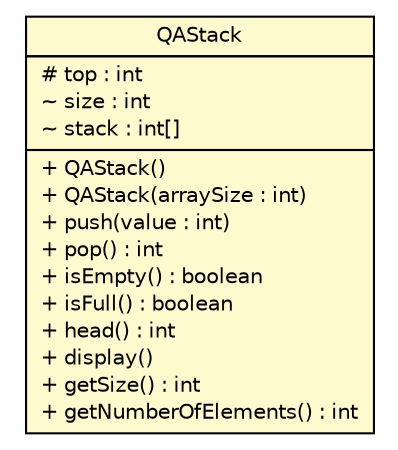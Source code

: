 #!/usr/local/bin/dot
#
# Class diagram 
# Generated by UMLGraph version 5.1 (http://www.umlgraph.org/)
#

digraph G {
	edge [fontname="Helvetica",fontsize=10,labelfontname="Helvetica",labelfontsize=10];
	node [fontname="Helvetica",fontsize=10,shape=plaintext];
	nodesep=0.25;
	ranksep=0.5;
	rankdir=LR;
	// QAStack
	c55 [label=<<table title="QAStack" border="0" cellborder="1" cellspacing="0" cellpadding="2" port="p" bgcolor="lemonChiffon" href="./QAStack.html">
		<tr><td><table border="0" cellspacing="0" cellpadding="1">
<tr><td align="center" balign="center"> QAStack </td></tr>
		</table></td></tr>
		<tr><td><table border="0" cellspacing="0" cellpadding="1">
<tr><td align="left" balign="left"> # top : int </td></tr>
<tr><td align="left" balign="left"> ~ size : int </td></tr>
<tr><td align="left" balign="left"> ~ stack : int[] </td></tr>
		</table></td></tr>
		<tr><td><table border="0" cellspacing="0" cellpadding="1">
<tr><td align="left" balign="left"> + QAStack() </td></tr>
<tr><td align="left" balign="left"> + QAStack(arraySize : int) </td></tr>
<tr><td align="left" balign="left"> + push(value : int) </td></tr>
<tr><td align="left" balign="left"> + pop() : int </td></tr>
<tr><td align="left" balign="left"> + isEmpty() : boolean </td></tr>
<tr><td align="left" balign="left"> + isFull() : boolean </td></tr>
<tr><td align="left" balign="left"> + head() : int </td></tr>
<tr><td align="left" balign="left"> + display() </td></tr>
<tr><td align="left" balign="left"> + getSize() : int </td></tr>
<tr><td align="left" balign="left"> + getNumberOfElements() : int </td></tr>
		</table></td></tr>
		</table>>, fontname="Helvetica", fontcolor="black", fontsize=10.0];
}

